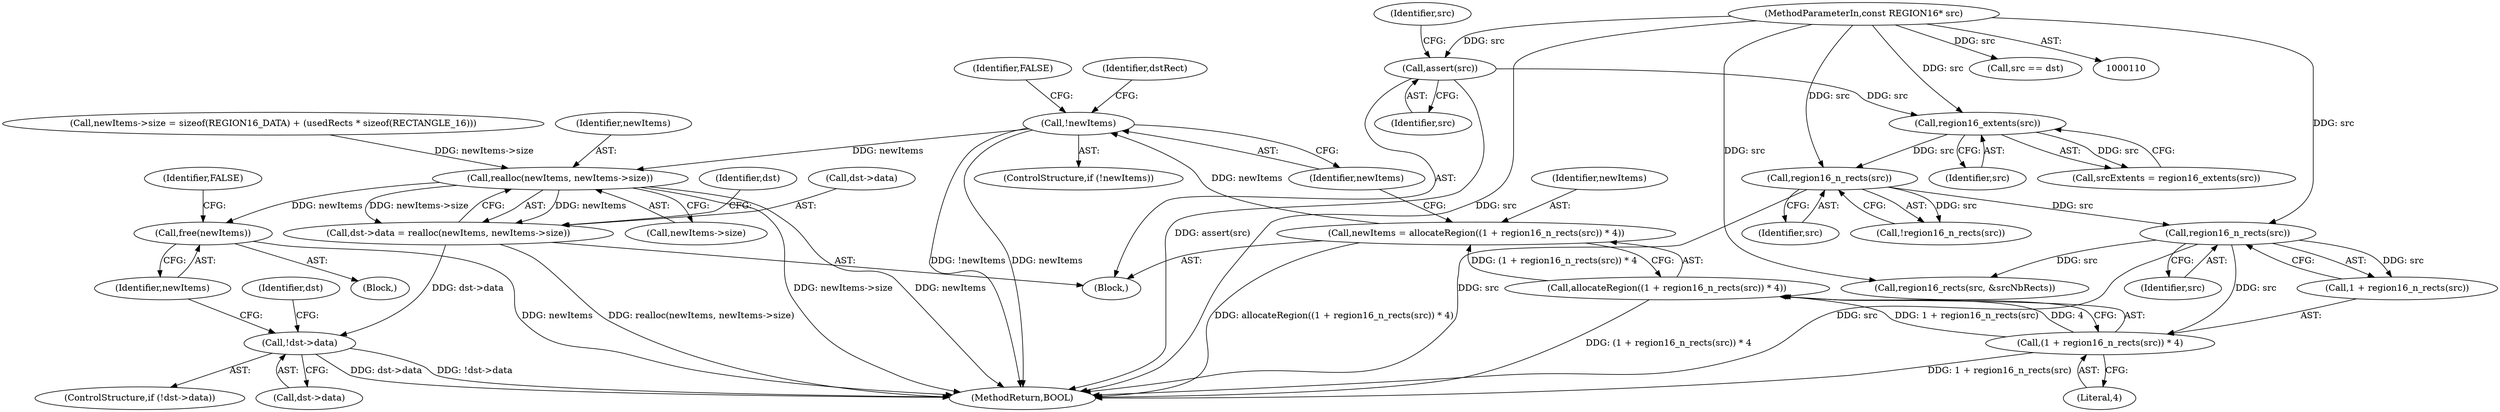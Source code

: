 digraph "0_FreeRDP_fc80ab45621bd966f70594c0b7393ec005a94007_2@pointer" {
"1000215" [label="(Call,!newItems)"];
"1000205" [label="(Call,newItems = allocateRegion((1 + region16_n_rects(src)) * 4))"];
"1000207" [label="(Call,allocateRegion((1 + region16_n_rects(src)) * 4))"];
"1000208" [label="(Call,(1 + region16_n_rects(src)) * 4)"];
"1000211" [label="(Call,region16_n_rects(src))"];
"1000149" [label="(Call,region16_n_rects(src))"];
"1000141" [label="(Call,region16_extents(src))"];
"1000131" [label="(Call,assert(src))"];
"1000112" [label="(MethodParameterIn,const REGION16* src)"];
"1000628" [label="(Call,realloc(newItems, newItems->size))"];
"1000624" [label="(Call,dst->data = realloc(newItems, newItems->size))"];
"1000634" [label="(Call,!dst->data)"];
"1000639" [label="(Call,free(newItems))"];
"1000214" [label="(ControlStructure,if (!newItems))"];
"1000633" [label="(ControlStructure,if (!dst->data))"];
"1000218" [label="(Identifier,FALSE)"];
"1000142" [label="(Identifier,src)"];
"1000642" [label="(Identifier,FALSE)"];
"1000213" [label="(Literal,4)"];
"1000149" [label="(Call,region16_n_rects(src))"];
"1000139" [label="(Call,srcExtents = region16_extents(src))"];
"1000211" [label="(Call,region16_n_rects(src))"];
"1000207" [label="(Call,allocateRegion((1 + region16_n_rects(src)) * 4))"];
"1000114" [label="(Block,)"];
"1000216" [label="(Identifier,newItems)"];
"1000636" [label="(Identifier,dst)"];
"1000634" [label="(Call,!dst->data)"];
"1000208" [label="(Call,(1 + region16_n_rects(src)) * 4)"];
"1000646" [label="(Identifier,dst)"];
"1000212" [label="(Identifier,src)"];
"1000613" [label="(Call,newItems->size = sizeof(REGION16_DATA) + (usedRects * sizeof(RECTANGLE_16)))"];
"1000630" [label="(Call,newItems->size)"];
"1000132" [label="(Identifier,src)"];
"1000639" [label="(Call,free(newItems))"];
"1000629" [label="(Identifier,newItems)"];
"1000653" [label="(MethodReturn,BOOL)"];
"1000548" [label="(Call,src == dst)"];
"1000206" [label="(Identifier,newItems)"];
"1000220" [label="(Identifier,dstRect)"];
"1000141" [label="(Call,region16_extents(src))"];
"1000215" [label="(Call,!newItems)"];
"1000150" [label="(Identifier,src)"];
"1000638" [label="(Block,)"];
"1000135" [label="(Identifier,src)"];
"1000209" [label="(Call,1 + region16_n_rects(src))"];
"1000628" [label="(Call,realloc(newItems, newItems->size))"];
"1000640" [label="(Identifier,newItems)"];
"1000205" [label="(Call,newItems = allocateRegion((1 + region16_n_rects(src)) * 4))"];
"1000625" [label="(Call,dst->data)"];
"1000112" [label="(MethodParameterIn,const REGION16* src)"];
"1000131" [label="(Call,assert(src))"];
"1000148" [label="(Call,!region16_n_rects(src))"];
"1000624" [label="(Call,dst->data = realloc(newItems, newItems->size))"];
"1000635" [label="(Call,dst->data)"];
"1000277" [label="(Call,region16_rects(src, &srcNbRects))"];
"1000215" -> "1000214"  [label="AST: "];
"1000215" -> "1000216"  [label="CFG: "];
"1000216" -> "1000215"  [label="AST: "];
"1000218" -> "1000215"  [label="CFG: "];
"1000220" -> "1000215"  [label="CFG: "];
"1000215" -> "1000653"  [label="DDG: newItems"];
"1000215" -> "1000653"  [label="DDG: !newItems"];
"1000205" -> "1000215"  [label="DDG: newItems"];
"1000215" -> "1000628"  [label="DDG: newItems"];
"1000205" -> "1000114"  [label="AST: "];
"1000205" -> "1000207"  [label="CFG: "];
"1000206" -> "1000205"  [label="AST: "];
"1000207" -> "1000205"  [label="AST: "];
"1000216" -> "1000205"  [label="CFG: "];
"1000205" -> "1000653"  [label="DDG: allocateRegion((1 + region16_n_rects(src)) * 4)"];
"1000207" -> "1000205"  [label="DDG: (1 + region16_n_rects(src)) * 4"];
"1000207" -> "1000208"  [label="CFG: "];
"1000208" -> "1000207"  [label="AST: "];
"1000207" -> "1000653"  [label="DDG: (1 + region16_n_rects(src)) * 4"];
"1000208" -> "1000207"  [label="DDG: 1 + region16_n_rects(src)"];
"1000208" -> "1000207"  [label="DDG: 4"];
"1000208" -> "1000213"  [label="CFG: "];
"1000209" -> "1000208"  [label="AST: "];
"1000213" -> "1000208"  [label="AST: "];
"1000208" -> "1000653"  [label="DDG: 1 + region16_n_rects(src)"];
"1000211" -> "1000208"  [label="DDG: src"];
"1000211" -> "1000209"  [label="AST: "];
"1000211" -> "1000212"  [label="CFG: "];
"1000212" -> "1000211"  [label="AST: "];
"1000209" -> "1000211"  [label="CFG: "];
"1000211" -> "1000653"  [label="DDG: src"];
"1000211" -> "1000209"  [label="DDG: src"];
"1000149" -> "1000211"  [label="DDG: src"];
"1000112" -> "1000211"  [label="DDG: src"];
"1000211" -> "1000277"  [label="DDG: src"];
"1000149" -> "1000148"  [label="AST: "];
"1000149" -> "1000150"  [label="CFG: "];
"1000150" -> "1000149"  [label="AST: "];
"1000148" -> "1000149"  [label="CFG: "];
"1000149" -> "1000653"  [label="DDG: src"];
"1000149" -> "1000148"  [label="DDG: src"];
"1000141" -> "1000149"  [label="DDG: src"];
"1000112" -> "1000149"  [label="DDG: src"];
"1000141" -> "1000139"  [label="AST: "];
"1000141" -> "1000142"  [label="CFG: "];
"1000142" -> "1000141"  [label="AST: "];
"1000139" -> "1000141"  [label="CFG: "];
"1000141" -> "1000139"  [label="DDG: src"];
"1000131" -> "1000141"  [label="DDG: src"];
"1000112" -> "1000141"  [label="DDG: src"];
"1000131" -> "1000114"  [label="AST: "];
"1000131" -> "1000132"  [label="CFG: "];
"1000132" -> "1000131"  [label="AST: "];
"1000135" -> "1000131"  [label="CFG: "];
"1000131" -> "1000653"  [label="DDG: assert(src)"];
"1000112" -> "1000131"  [label="DDG: src"];
"1000112" -> "1000110"  [label="AST: "];
"1000112" -> "1000653"  [label="DDG: src"];
"1000112" -> "1000277"  [label="DDG: src"];
"1000112" -> "1000548"  [label="DDG: src"];
"1000628" -> "1000624"  [label="AST: "];
"1000628" -> "1000630"  [label="CFG: "];
"1000629" -> "1000628"  [label="AST: "];
"1000630" -> "1000628"  [label="AST: "];
"1000624" -> "1000628"  [label="CFG: "];
"1000628" -> "1000653"  [label="DDG: newItems->size"];
"1000628" -> "1000653"  [label="DDG: newItems"];
"1000628" -> "1000624"  [label="DDG: newItems"];
"1000628" -> "1000624"  [label="DDG: newItems->size"];
"1000613" -> "1000628"  [label="DDG: newItems->size"];
"1000628" -> "1000639"  [label="DDG: newItems"];
"1000624" -> "1000114"  [label="AST: "];
"1000625" -> "1000624"  [label="AST: "];
"1000636" -> "1000624"  [label="CFG: "];
"1000624" -> "1000653"  [label="DDG: realloc(newItems, newItems->size)"];
"1000624" -> "1000634"  [label="DDG: dst->data"];
"1000634" -> "1000633"  [label="AST: "];
"1000634" -> "1000635"  [label="CFG: "];
"1000635" -> "1000634"  [label="AST: "];
"1000640" -> "1000634"  [label="CFG: "];
"1000646" -> "1000634"  [label="CFG: "];
"1000634" -> "1000653"  [label="DDG: dst->data"];
"1000634" -> "1000653"  [label="DDG: !dst->data"];
"1000639" -> "1000638"  [label="AST: "];
"1000639" -> "1000640"  [label="CFG: "];
"1000640" -> "1000639"  [label="AST: "];
"1000642" -> "1000639"  [label="CFG: "];
"1000639" -> "1000653"  [label="DDG: newItems"];
}
